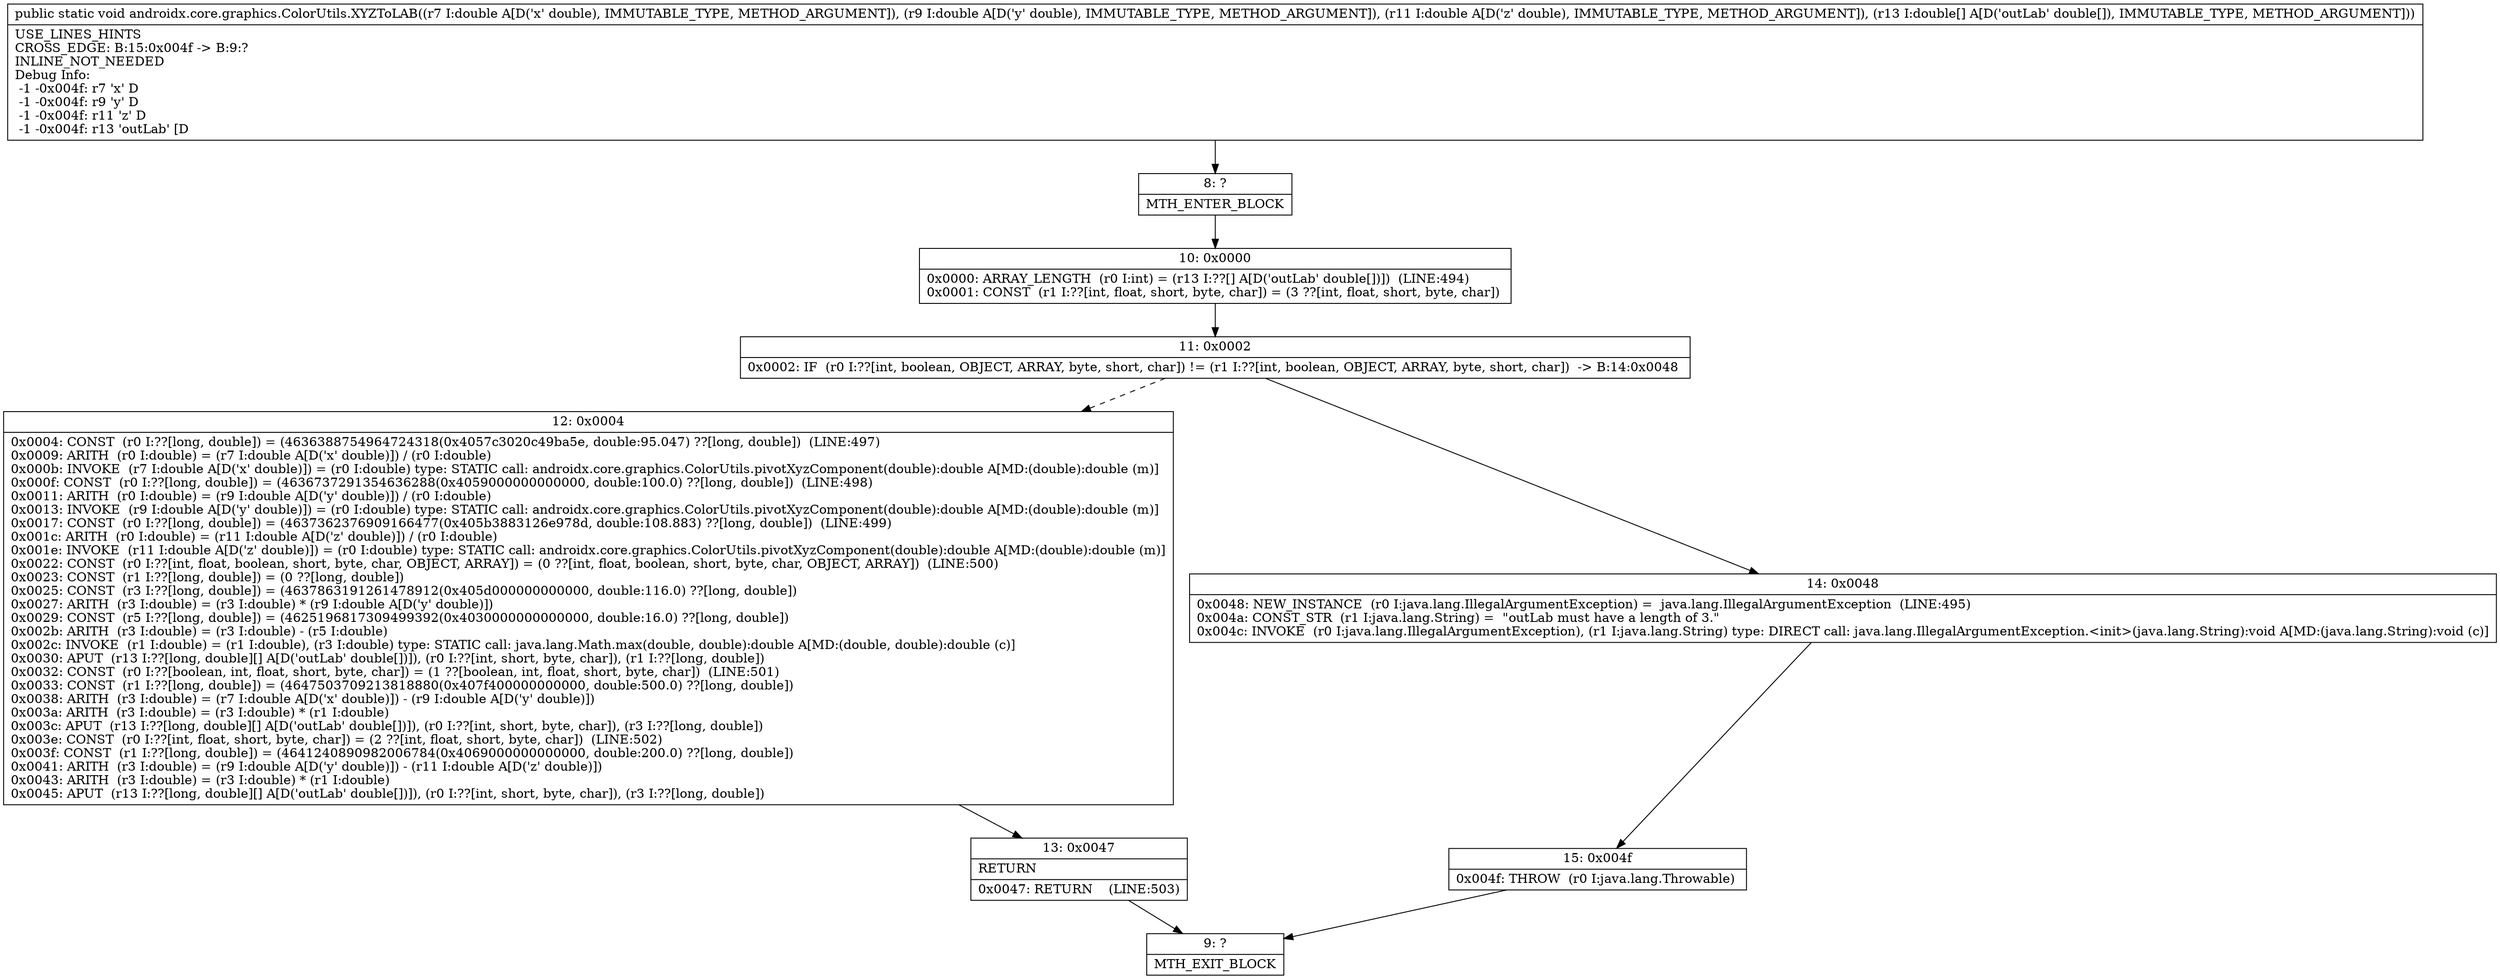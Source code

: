 digraph "CFG forandroidx.core.graphics.ColorUtils.XYZToLAB(DDD[D)V" {
Node_8 [shape=record,label="{8\:\ ?|MTH_ENTER_BLOCK\l}"];
Node_10 [shape=record,label="{10\:\ 0x0000|0x0000: ARRAY_LENGTH  (r0 I:int) = (r13 I:??[] A[D('outLab' double[])])  (LINE:494)\l0x0001: CONST  (r1 I:??[int, float, short, byte, char]) = (3 ??[int, float, short, byte, char]) \l}"];
Node_11 [shape=record,label="{11\:\ 0x0002|0x0002: IF  (r0 I:??[int, boolean, OBJECT, ARRAY, byte, short, char]) != (r1 I:??[int, boolean, OBJECT, ARRAY, byte, short, char])  \-\> B:14:0x0048 \l}"];
Node_12 [shape=record,label="{12\:\ 0x0004|0x0004: CONST  (r0 I:??[long, double]) = (4636388754964724318(0x4057c3020c49ba5e, double:95.047) ??[long, double])  (LINE:497)\l0x0009: ARITH  (r0 I:double) = (r7 I:double A[D('x' double)]) \/ (r0 I:double) \l0x000b: INVOKE  (r7 I:double A[D('x' double)]) = (r0 I:double) type: STATIC call: androidx.core.graphics.ColorUtils.pivotXyzComponent(double):double A[MD:(double):double (m)]\l0x000f: CONST  (r0 I:??[long, double]) = (4636737291354636288(0x4059000000000000, double:100.0) ??[long, double])  (LINE:498)\l0x0011: ARITH  (r0 I:double) = (r9 I:double A[D('y' double)]) \/ (r0 I:double) \l0x0013: INVOKE  (r9 I:double A[D('y' double)]) = (r0 I:double) type: STATIC call: androidx.core.graphics.ColorUtils.pivotXyzComponent(double):double A[MD:(double):double (m)]\l0x0017: CONST  (r0 I:??[long, double]) = (4637362376909166477(0x405b3883126e978d, double:108.883) ??[long, double])  (LINE:499)\l0x001c: ARITH  (r0 I:double) = (r11 I:double A[D('z' double)]) \/ (r0 I:double) \l0x001e: INVOKE  (r11 I:double A[D('z' double)]) = (r0 I:double) type: STATIC call: androidx.core.graphics.ColorUtils.pivotXyzComponent(double):double A[MD:(double):double (m)]\l0x0022: CONST  (r0 I:??[int, float, boolean, short, byte, char, OBJECT, ARRAY]) = (0 ??[int, float, boolean, short, byte, char, OBJECT, ARRAY])  (LINE:500)\l0x0023: CONST  (r1 I:??[long, double]) = (0 ??[long, double]) \l0x0025: CONST  (r3 I:??[long, double]) = (4637863191261478912(0x405d000000000000, double:116.0) ??[long, double]) \l0x0027: ARITH  (r3 I:double) = (r3 I:double) * (r9 I:double A[D('y' double)]) \l0x0029: CONST  (r5 I:??[long, double]) = (4625196817309499392(0x4030000000000000, double:16.0) ??[long, double]) \l0x002b: ARITH  (r3 I:double) = (r3 I:double) \- (r5 I:double) \l0x002c: INVOKE  (r1 I:double) = (r1 I:double), (r3 I:double) type: STATIC call: java.lang.Math.max(double, double):double A[MD:(double, double):double (c)]\l0x0030: APUT  (r13 I:??[long, double][] A[D('outLab' double[])]), (r0 I:??[int, short, byte, char]), (r1 I:??[long, double]) \l0x0032: CONST  (r0 I:??[boolean, int, float, short, byte, char]) = (1 ??[boolean, int, float, short, byte, char])  (LINE:501)\l0x0033: CONST  (r1 I:??[long, double]) = (4647503709213818880(0x407f400000000000, double:500.0) ??[long, double]) \l0x0038: ARITH  (r3 I:double) = (r7 I:double A[D('x' double)]) \- (r9 I:double A[D('y' double)]) \l0x003a: ARITH  (r3 I:double) = (r3 I:double) * (r1 I:double) \l0x003c: APUT  (r13 I:??[long, double][] A[D('outLab' double[])]), (r0 I:??[int, short, byte, char]), (r3 I:??[long, double]) \l0x003e: CONST  (r0 I:??[int, float, short, byte, char]) = (2 ??[int, float, short, byte, char])  (LINE:502)\l0x003f: CONST  (r1 I:??[long, double]) = (4641240890982006784(0x4069000000000000, double:200.0) ??[long, double]) \l0x0041: ARITH  (r3 I:double) = (r9 I:double A[D('y' double)]) \- (r11 I:double A[D('z' double)]) \l0x0043: ARITH  (r3 I:double) = (r3 I:double) * (r1 I:double) \l0x0045: APUT  (r13 I:??[long, double][] A[D('outLab' double[])]), (r0 I:??[int, short, byte, char]), (r3 I:??[long, double]) \l}"];
Node_13 [shape=record,label="{13\:\ 0x0047|RETURN\l|0x0047: RETURN    (LINE:503)\l}"];
Node_9 [shape=record,label="{9\:\ ?|MTH_EXIT_BLOCK\l}"];
Node_14 [shape=record,label="{14\:\ 0x0048|0x0048: NEW_INSTANCE  (r0 I:java.lang.IllegalArgumentException) =  java.lang.IllegalArgumentException  (LINE:495)\l0x004a: CONST_STR  (r1 I:java.lang.String) =  \"outLab must have a length of 3.\" \l0x004c: INVOKE  (r0 I:java.lang.IllegalArgumentException), (r1 I:java.lang.String) type: DIRECT call: java.lang.IllegalArgumentException.\<init\>(java.lang.String):void A[MD:(java.lang.String):void (c)]\l}"];
Node_15 [shape=record,label="{15\:\ 0x004f|0x004f: THROW  (r0 I:java.lang.Throwable) \l}"];
MethodNode[shape=record,label="{public static void androidx.core.graphics.ColorUtils.XYZToLAB((r7 I:double A[D('x' double), IMMUTABLE_TYPE, METHOD_ARGUMENT]), (r9 I:double A[D('y' double), IMMUTABLE_TYPE, METHOD_ARGUMENT]), (r11 I:double A[D('z' double), IMMUTABLE_TYPE, METHOD_ARGUMENT]), (r13 I:double[] A[D('outLab' double[]), IMMUTABLE_TYPE, METHOD_ARGUMENT]))  | USE_LINES_HINTS\lCROSS_EDGE: B:15:0x004f \-\> B:9:?\lINLINE_NOT_NEEDED\lDebug Info:\l  \-1 \-0x004f: r7 'x' D\l  \-1 \-0x004f: r9 'y' D\l  \-1 \-0x004f: r11 'z' D\l  \-1 \-0x004f: r13 'outLab' [D\l}"];
MethodNode -> Node_8;Node_8 -> Node_10;
Node_10 -> Node_11;
Node_11 -> Node_12[style=dashed];
Node_11 -> Node_14;
Node_12 -> Node_13;
Node_13 -> Node_9;
Node_14 -> Node_15;
Node_15 -> Node_9;
}

